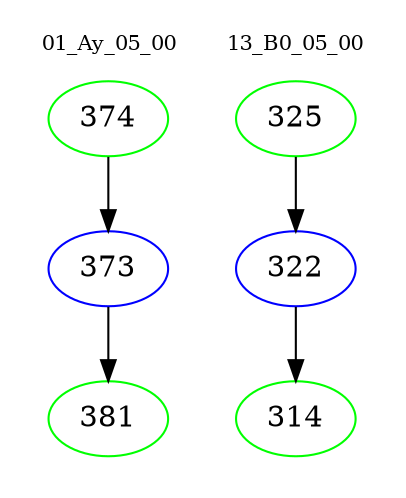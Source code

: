 digraph{
subgraph cluster_0 {
color = white
label = "01_Ay_05_00";
fontsize=10;
T0_374 [label="374", color="green"]
T0_374 -> T0_373 [color="black"]
T0_373 [label="373", color="blue"]
T0_373 -> T0_381 [color="black"]
T0_381 [label="381", color="green"]
}
subgraph cluster_1 {
color = white
label = "13_B0_05_00";
fontsize=10;
T1_325 [label="325", color="green"]
T1_325 -> T1_322 [color="black"]
T1_322 [label="322", color="blue"]
T1_322 -> T1_314 [color="black"]
T1_314 [label="314", color="green"]
}
}
